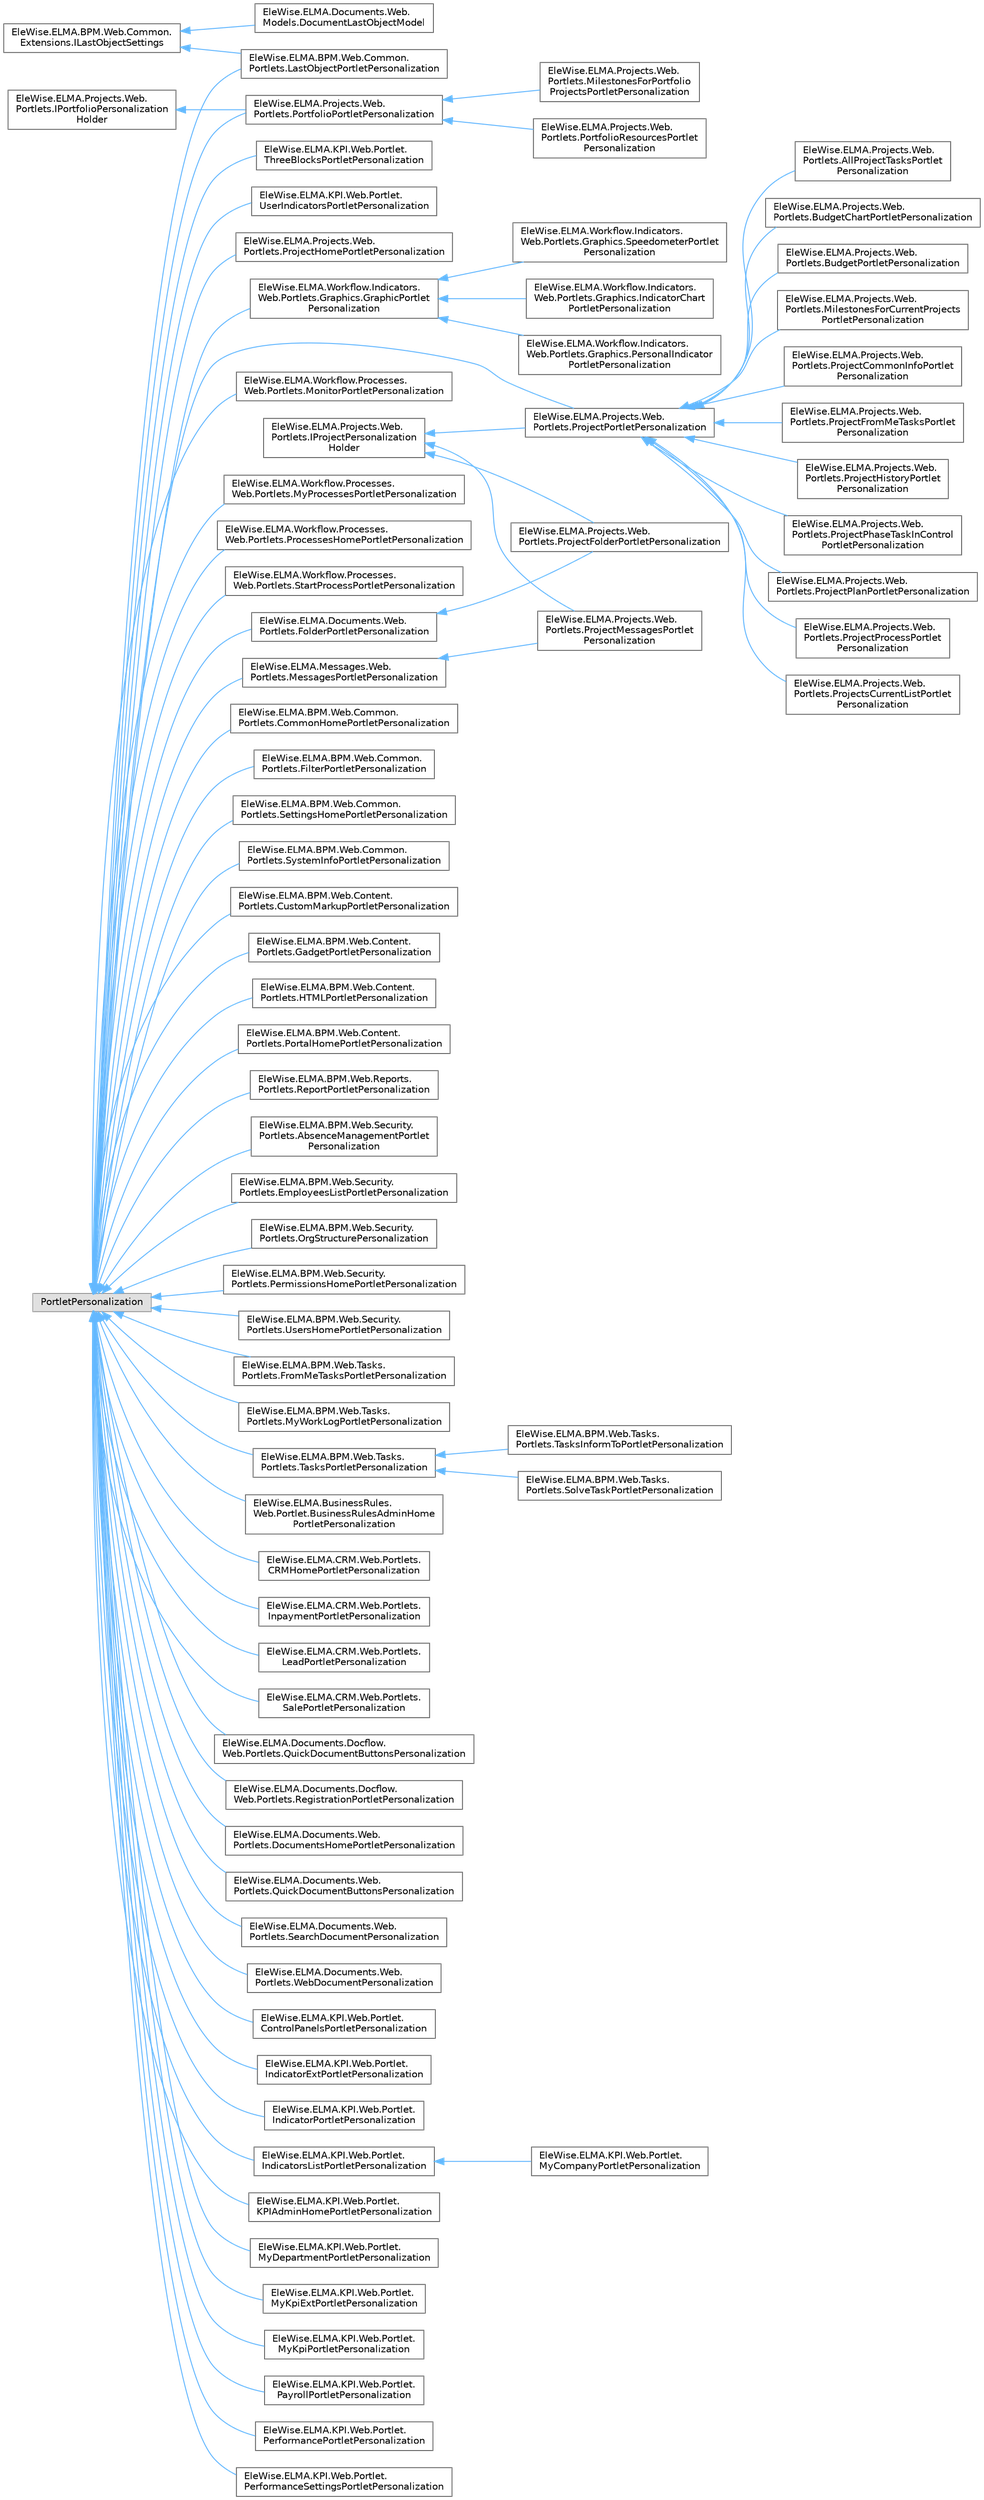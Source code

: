 digraph "Graphical Class Hierarchy"
{
 // LATEX_PDF_SIZE
  bgcolor="transparent";
  edge [fontname=Helvetica,fontsize=10,labelfontname=Helvetica,labelfontsize=10];
  node [fontname=Helvetica,fontsize=10,shape=box,height=0.2,width=0.4];
  rankdir="LR";
  Node0 [id="Node000000",label="EleWise.ELMA.BPM.Web.Common.\lExtensions.ILastObjectSettings",height=0.2,width=0.4,color="grey40", fillcolor="white", style="filled",URL="$interface_ele_wise_1_1_e_l_m_a_1_1_b_p_m_1_1_web_1_1_common_1_1_extensions_1_1_i_last_object_settings.html",tooltip="Настройка для отображения LastObjectInfoViewModel"];
  Node0 -> Node1 [id="edge599_Node000000_Node000001",dir="back",color="steelblue1",style="solid",tooltip=" "];
  Node1 [id="Node000001",label="EleWise.ELMA.BPM.Web.Common.\lPortlets.LastObjectPortletPersonalization",height=0.2,width=0.4,color="grey40", fillcolor="white", style="filled",URL="$class_ele_wise_1_1_e_l_m_a_1_1_b_p_m_1_1_web_1_1_common_1_1_portlets_1_1_last_object_portlet_personalization.html",tooltip=" "];
  Node0 -> Node77 [id="edge600_Node000000_Node000077",dir="back",color="steelblue1",style="solid",tooltip=" "];
  Node77 [id="Node000077",label="EleWise.ELMA.Documents.Web.\lModels.DocumentLastObjectModel",height=0.2,width=0.4,color="grey40", fillcolor="white", style="filled",URL="$class_ele_wise_1_1_e_l_m_a_1_1_documents_1_1_web_1_1_models_1_1_document_last_object_model.html",tooltip="Последняя активность"];
  Node67 [id="Node000067",label="EleWise.ELMA.Projects.Web.\lPortlets.IPortfolioPersonalization\lHolder",height=0.2,width=0.4,color="grey40", fillcolor="white", style="filled",URL="$interface_ele_wise_1_1_e_l_m_a_1_1_projects_1_1_web_1_1_portlets_1_1_i_portfolio_personalization_holder.html",tooltip="Хранилище настроек персонализации портлета портфеля проектов"];
  Node67 -> Node64 [id="edge601_Node000067_Node000064",dir="back",color="steelblue1",style="solid",tooltip=" "];
  Node64 [id="Node000064",label="EleWise.ELMA.Projects.Web.\lPortlets.PortfolioPortletPersonalization",height=0.2,width=0.4,color="grey40", fillcolor="white", style="filled",URL="$class_ele_wise_1_1_e_l_m_a_1_1_projects_1_1_web_1_1_portlets_1_1_portfolio_portlet_personalization.html",tooltip="Класс персонализации портлета портфеля проектов"];
  Node64 -> Node65 [id="edge602_Node000064_Node000065",dir="back",color="steelblue1",style="solid",tooltip=" "];
  Node65 [id="Node000065",label="EleWise.ELMA.Projects.Web.\lPortlets.MilestonesForPortfolio\lProjectsPortletPersonalization",height=0.2,width=0.4,color="grey40", fillcolor="white", style="filled",URL="$class_ele_wise_1_1_e_l_m_a_1_1_projects_1_1_web_1_1_portlets_1_1_milestones_for_portfolio_projects_portlet_personalization.html",tooltip="настройки персонализации портлета контрольных точек портфеля проектов"];
  Node64 -> Node66 [id="edge603_Node000064_Node000066",dir="back",color="steelblue1",style="solid",tooltip=" "];
  Node66 [id="Node000066",label="EleWise.ELMA.Projects.Web.\lPortlets.PortfolioResourcesPortlet\lPersonalization",height=0.2,width=0.4,color="grey40", fillcolor="white", style="filled",URL="$class_ele_wise_1_1_e_l_m_a_1_1_projects_1_1_web_1_1_portlets_1_1_portfolio_resources_portlet_personalization.html",tooltip="настройки персонализации портлета ресурсы портфеля"];
  Node32 [id="Node000032",label="EleWise.ELMA.Projects.Web.\lPortlets.IProjectPersonalization\lHolder",height=0.2,width=0.4,color="grey40", fillcolor="white", style="filled",URL="$interface_ele_wise_1_1_e_l_m_a_1_1_projects_1_1_web_1_1_portlets_1_1_i_project_personalization_holder.html",tooltip=" "];
  Node32 -> Node31 [id="edge604_Node000032_Node000031",dir="back",color="steelblue1",style="solid",tooltip=" "];
  Node31 [id="Node000031",label="EleWise.ELMA.Projects.Web.\lPortlets.ProjectFolderPortletPersonalization",height=0.2,width=0.4,color="grey40", fillcolor="white", style="filled",URL="$class_ele_wise_1_1_e_l_m_a_1_1_projects_1_1_web_1_1_portlets_1_1_project_folder_portlet_personalization.html",tooltip=" "];
  Node32 -> Node33 [id="edge605_Node000032_Node000033",dir="back",color="steelblue1",style="solid",tooltip=" "];
  Node33 [id="Node000033",label="EleWise.ELMA.Projects.Web.\lPortlets.ProjectMessagesPortlet\lPersonalization",height=0.2,width=0.4,color="grey40", fillcolor="white", style="filled",URL="$class_ele_wise_1_1_e_l_m_a_1_1_projects_1_1_web_1_1_portlets_1_1_project_messages_portlet_personalization.html",tooltip=" "];
  Node32 -> Node35 [id="edge606_Node000032_Node000035",dir="back",color="steelblue1",style="solid",tooltip=" "];
  Node35 [id="Node000035",label="EleWise.ELMA.Projects.Web.\lPortlets.ProjectPortletPersonalization",height=0.2,width=0.4,color="grey40", fillcolor="white", style="filled",URL="$class_ele_wise_1_1_e_l_m_a_1_1_projects_1_1_web_1_1_portlets_1_1_project_portlet_personalization.html",tooltip=" "];
  Node35 -> Node36 [id="edge607_Node000035_Node000036",dir="back",color="steelblue1",style="solid",tooltip=" "];
  Node36 [id="Node000036",label="EleWise.ELMA.Projects.Web.\lPortlets.AllProjectTasksPortlet\lPersonalization",height=0.2,width=0.4,color="grey40", fillcolor="white", style="filled",URL="$class_ele_wise_1_1_e_l_m_a_1_1_projects_1_1_web_1_1_portlets_1_1_all_project_tasks_portlet_personalization.html",tooltip=" "];
  Node35 -> Node37 [id="edge608_Node000035_Node000037",dir="back",color="steelblue1",style="solid",tooltip=" "];
  Node37 [id="Node000037",label="EleWise.ELMA.Projects.Web.\lPortlets.BudgetChartPortletPersonalization",height=0.2,width=0.4,color="grey40", fillcolor="white", style="filled",URL="$class_ele_wise_1_1_e_l_m_a_1_1_projects_1_1_web_1_1_portlets_1_1_budget_chart_portlet_personalization.html",tooltip=" "];
  Node35 -> Node38 [id="edge609_Node000035_Node000038",dir="back",color="steelblue1",style="solid",tooltip=" "];
  Node38 [id="Node000038",label="EleWise.ELMA.Projects.Web.\lPortlets.BudgetPortletPersonalization",height=0.2,width=0.4,color="grey40", fillcolor="white", style="filled",URL="$class_ele_wise_1_1_e_l_m_a_1_1_projects_1_1_web_1_1_portlets_1_1_budget_portlet_personalization.html",tooltip=" "];
  Node35 -> Node39 [id="edge610_Node000035_Node000039",dir="back",color="steelblue1",style="solid",tooltip=" "];
  Node39 [id="Node000039",label="EleWise.ELMA.Projects.Web.\lPortlets.MilestonesForCurrentProjects\lPortletPersonalization",height=0.2,width=0.4,color="grey40", fillcolor="white", style="filled",URL="$class_ele_wise_1_1_e_l_m_a_1_1_projects_1_1_web_1_1_portlets_1_1_milestones_for_current_projects_portlet_personalization.html",tooltip=" "];
  Node35 -> Node40 [id="edge611_Node000035_Node000040",dir="back",color="steelblue1",style="solid",tooltip=" "];
  Node40 [id="Node000040",label="EleWise.ELMA.Projects.Web.\lPortlets.ProjectCommonInfoPortlet\lPersonalization",height=0.2,width=0.4,color="grey40", fillcolor="white", style="filled",URL="$class_ele_wise_1_1_e_l_m_a_1_1_projects_1_1_web_1_1_portlets_1_1_project_common_info_portlet_personalization.html",tooltip=" "];
  Node35 -> Node41 [id="edge612_Node000035_Node000041",dir="back",color="steelblue1",style="solid",tooltip=" "];
  Node41 [id="Node000041",label="EleWise.ELMA.Projects.Web.\lPortlets.ProjectFromMeTasksPortlet\lPersonalization",height=0.2,width=0.4,color="grey40", fillcolor="white", style="filled",URL="$class_ele_wise_1_1_e_l_m_a_1_1_projects_1_1_web_1_1_portlets_1_1_project_from_me_tasks_portlet_personalization.html",tooltip=" "];
  Node35 -> Node42 [id="edge613_Node000035_Node000042",dir="back",color="steelblue1",style="solid",tooltip=" "];
  Node42 [id="Node000042",label="EleWise.ELMA.Projects.Web.\lPortlets.ProjectHistoryPortlet\lPersonalization",height=0.2,width=0.4,color="grey40", fillcolor="white", style="filled",URL="$class_ele_wise_1_1_e_l_m_a_1_1_projects_1_1_web_1_1_portlets_1_1_project_history_portlet_personalization.html",tooltip=" "];
  Node35 -> Node43 [id="edge614_Node000035_Node000043",dir="back",color="steelblue1",style="solid",tooltip=" "];
  Node43 [id="Node000043",label="EleWise.ELMA.Projects.Web.\lPortlets.ProjectPhaseTaskInControl\lPortletPersonalization",height=0.2,width=0.4,color="grey40", fillcolor="white", style="filled",URL="$class_ele_wise_1_1_e_l_m_a_1_1_projects_1_1_web_1_1_portlets_1_1_project_phase_task_in_control_portlet_personalization.html",tooltip=" "];
  Node35 -> Node44 [id="edge615_Node000035_Node000044",dir="back",color="steelblue1",style="solid",tooltip=" "];
  Node44 [id="Node000044",label="EleWise.ELMA.Projects.Web.\lPortlets.ProjectPlanPortletPersonalization",height=0.2,width=0.4,color="grey40", fillcolor="white", style="filled",URL="$class_ele_wise_1_1_e_l_m_a_1_1_projects_1_1_web_1_1_portlets_1_1_project_plan_portlet_personalization.html",tooltip=" "];
  Node35 -> Node45 [id="edge616_Node000035_Node000045",dir="back",color="steelblue1",style="solid",tooltip=" "];
  Node45 [id="Node000045",label="EleWise.ELMA.Projects.Web.\lPortlets.ProjectProcessPortlet\lPersonalization",height=0.2,width=0.4,color="grey40", fillcolor="white", style="filled",URL="$class_ele_wise_1_1_e_l_m_a_1_1_projects_1_1_web_1_1_portlets_1_1_project_process_portlet_personalization.html",tooltip=" "];
  Node35 -> Node46 [id="edge617_Node000035_Node000046",dir="back",color="steelblue1",style="solid",tooltip=" "];
  Node46 [id="Node000046",label="EleWise.ELMA.Projects.Web.\lPortlets.ProjectsCurrentListPortlet\lPersonalization",height=0.2,width=0.4,color="grey40", fillcolor="white", style="filled",URL="$class_ele_wise_1_1_e_l_m_a_1_1_projects_1_1_web_1_1_portlets_1_1_projects_current_list_portlet_personalization.html",tooltip=" "];
  Node2 [id="Node000002",label="PortletPersonalization",height=0.2,width=0.4,color="grey60", fillcolor="#E0E0E0", style="filled",tooltip=" "];
  Node2 -> Node3 [id="edge618_Node000002_Node000003",dir="back",color="steelblue1",style="solid",tooltip=" "];
  Node3 [id="Node000003",label="EleWise.ELMA.BPM.Web.Common.\lPortlets.CommonHomePortletPersonalization",height=0.2,width=0.4,color="grey40", fillcolor="white", style="filled",URL="$class_ele_wise_1_1_e_l_m_a_1_1_b_p_m_1_1_web_1_1_common_1_1_portlets_1_1_common_home_portlet_personalization.html",tooltip=" "];
  Node2 -> Node4 [id="edge619_Node000002_Node000004",dir="back",color="steelblue1",style="solid",tooltip=" "];
  Node4 [id="Node000004",label="EleWise.ELMA.BPM.Web.Common.\lPortlets.FilterPortletPersonalization",height=0.2,width=0.4,color="grey40", fillcolor="white", style="filled",URL="$class_ele_wise_1_1_e_l_m_a_1_1_b_p_m_1_1_web_1_1_common_1_1_portlets_1_1_filter_portlet_personalization.html",tooltip=" "];
  Node2 -> Node1 [id="edge620_Node000002_Node000001",dir="back",color="steelblue1",style="solid",tooltip=" "];
  Node2 -> Node5 [id="edge621_Node000002_Node000005",dir="back",color="steelblue1",style="solid",tooltip=" "];
  Node5 [id="Node000005",label="EleWise.ELMA.BPM.Web.Common.\lPortlets.SettingsHomePortletPersonalization",height=0.2,width=0.4,color="grey40", fillcolor="white", style="filled",URL="$class_ele_wise_1_1_e_l_m_a_1_1_b_p_m_1_1_web_1_1_common_1_1_portlets_1_1_settings_home_portlet_personalization.html",tooltip=" "];
  Node2 -> Node6 [id="edge622_Node000002_Node000006",dir="back",color="steelblue1",style="solid",tooltip=" "];
  Node6 [id="Node000006",label="EleWise.ELMA.BPM.Web.Common.\lPortlets.SystemInfoPortletPersonalization",height=0.2,width=0.4,color="grey40", fillcolor="white", style="filled",URL="$class_ele_wise_1_1_e_l_m_a_1_1_b_p_m_1_1_web_1_1_common_1_1_portlets_1_1_system_info_portlet_personalization.html",tooltip=" "];
  Node2 -> Node7 [id="edge623_Node000002_Node000007",dir="back",color="steelblue1",style="solid",tooltip=" "];
  Node7 [id="Node000007",label="EleWise.ELMA.BPM.Web.Content.\lPortlets.CustomMarkupPortletPersonalization",height=0.2,width=0.4,color="grey40", fillcolor="white", style="filled",URL="$class_ele_wise_1_1_e_l_m_a_1_1_b_p_m_1_1_web_1_1_content_1_1_portlets_1_1_custom_markup_portlet_personalization.html",tooltip=" "];
  Node2 -> Node8 [id="edge624_Node000002_Node000008",dir="back",color="steelblue1",style="solid",tooltip=" "];
  Node8 [id="Node000008",label="EleWise.ELMA.BPM.Web.Content.\lPortlets.GadgetPortletPersonalization",height=0.2,width=0.4,color="grey40", fillcolor="white", style="filled",URL="$class_ele_wise_1_1_e_l_m_a_1_1_b_p_m_1_1_web_1_1_content_1_1_portlets_1_1_gadget_portlet_personalization.html",tooltip=" "];
  Node2 -> Node9 [id="edge625_Node000002_Node000009",dir="back",color="steelblue1",style="solid",tooltip=" "];
  Node9 [id="Node000009",label="EleWise.ELMA.BPM.Web.Content.\lPortlets.HTMLPortletPersonalization",height=0.2,width=0.4,color="grey40", fillcolor="white", style="filled",URL="$class_ele_wise_1_1_e_l_m_a_1_1_b_p_m_1_1_web_1_1_content_1_1_portlets_1_1_h_t_m_l_portlet_personalization.html",tooltip=" "];
  Node2 -> Node10 [id="edge626_Node000002_Node000010",dir="back",color="steelblue1",style="solid",tooltip=" "];
  Node10 [id="Node000010",label="EleWise.ELMA.BPM.Web.Content.\lPortlets.PortalHomePortletPersonalization",height=0.2,width=0.4,color="grey40", fillcolor="white", style="filled",URL="$class_ele_wise_1_1_e_l_m_a_1_1_b_p_m_1_1_web_1_1_content_1_1_portlets_1_1_portal_home_portlet_personalization.html",tooltip=" "];
  Node2 -> Node11 [id="edge627_Node000002_Node000011",dir="back",color="steelblue1",style="solid",tooltip=" "];
  Node11 [id="Node000011",label="EleWise.ELMA.BPM.Web.Reports.\lPortlets.ReportPortletPersonalization",height=0.2,width=0.4,color="grey40", fillcolor="white", style="filled",URL="$class_ele_wise_1_1_e_l_m_a_1_1_b_p_m_1_1_web_1_1_reports_1_1_portlets_1_1_report_portlet_personalization.html",tooltip=" "];
  Node2 -> Node12 [id="edge628_Node000002_Node000012",dir="back",color="steelblue1",style="solid",tooltip=" "];
  Node12 [id="Node000012",label="EleWise.ELMA.BPM.Web.Security.\lPortlets.AbsenceManagementPortlet\lPersonalization",height=0.2,width=0.4,color="grey40", fillcolor="white", style="filled",URL="$class_ele_wise_1_1_e_l_m_a_1_1_b_p_m_1_1_web_1_1_security_1_1_portlets_1_1_absence_management_portlet_personalization.html",tooltip=" "];
  Node2 -> Node13 [id="edge629_Node000002_Node000013",dir="back",color="steelblue1",style="solid",tooltip=" "];
  Node13 [id="Node000013",label="EleWise.ELMA.BPM.Web.Security.\lPortlets.EmployeesListPortletPersonalization",height=0.2,width=0.4,color="grey40", fillcolor="white", style="filled",URL="$class_ele_wise_1_1_e_l_m_a_1_1_b_p_m_1_1_web_1_1_security_1_1_portlets_1_1_employees_list_portlet_personalization.html",tooltip=" "];
  Node2 -> Node14 [id="edge630_Node000002_Node000014",dir="back",color="steelblue1",style="solid",tooltip=" "];
  Node14 [id="Node000014",label="EleWise.ELMA.BPM.Web.Security.\lPortlets.OrgStructurePersonalization",height=0.2,width=0.4,color="grey40", fillcolor="white", style="filled",URL="$class_ele_wise_1_1_e_l_m_a_1_1_b_p_m_1_1_web_1_1_security_1_1_portlets_1_1_org_structure_personalization.html",tooltip=" "];
  Node2 -> Node15 [id="edge631_Node000002_Node000015",dir="back",color="steelblue1",style="solid",tooltip=" "];
  Node15 [id="Node000015",label="EleWise.ELMA.BPM.Web.Security.\lPortlets.PermissionsHomePortletPersonalization",height=0.2,width=0.4,color="grey40", fillcolor="white", style="filled",URL="$class_ele_wise_1_1_e_l_m_a_1_1_b_p_m_1_1_web_1_1_security_1_1_portlets_1_1_permissions_home_portlet_personalization.html",tooltip=" "];
  Node2 -> Node16 [id="edge632_Node000002_Node000016",dir="back",color="steelblue1",style="solid",tooltip=" "];
  Node16 [id="Node000016",label="EleWise.ELMA.BPM.Web.Security.\lPortlets.UsersHomePortletPersonalization",height=0.2,width=0.4,color="grey40", fillcolor="white", style="filled",URL="$class_ele_wise_1_1_e_l_m_a_1_1_b_p_m_1_1_web_1_1_security_1_1_portlets_1_1_users_home_portlet_personalization.html",tooltip=" "];
  Node2 -> Node17 [id="edge633_Node000002_Node000017",dir="back",color="steelblue1",style="solid",tooltip=" "];
  Node17 [id="Node000017",label="EleWise.ELMA.BPM.Web.Tasks.\lPortlets.FromMeTasksPortletPersonalization",height=0.2,width=0.4,color="grey40", fillcolor="white", style="filled",URL="$class_ele_wise_1_1_e_l_m_a_1_1_b_p_m_1_1_web_1_1_tasks_1_1_portlets_1_1_from_me_tasks_portlet_personalization.html",tooltip=" "];
  Node2 -> Node18 [id="edge634_Node000002_Node000018",dir="back",color="steelblue1",style="solid",tooltip=" "];
  Node18 [id="Node000018",label="EleWise.ELMA.BPM.Web.Tasks.\lPortlets.MyWorkLogPortletPersonalization",height=0.2,width=0.4,color="grey40", fillcolor="white", style="filled",URL="$class_ele_wise_1_1_e_l_m_a_1_1_b_p_m_1_1_web_1_1_tasks_1_1_portlets_1_1_my_work_log_portlet_personalization.html",tooltip=" "];
  Node2 -> Node19 [id="edge635_Node000002_Node000019",dir="back",color="steelblue1",style="solid",tooltip=" "];
  Node19 [id="Node000019",label="EleWise.ELMA.BPM.Web.Tasks.\lPortlets.TasksPortletPersonalization",height=0.2,width=0.4,color="grey40", fillcolor="white", style="filled",URL="$class_ele_wise_1_1_e_l_m_a_1_1_b_p_m_1_1_web_1_1_tasks_1_1_portlets_1_1_tasks_portlet_personalization.html",tooltip=" "];
  Node19 -> Node20 [id="edge636_Node000019_Node000020",dir="back",color="steelblue1",style="solid",tooltip=" "];
  Node20 [id="Node000020",label="EleWise.ELMA.BPM.Web.Tasks.\lPortlets.SolveTaskPortletPersonalization",height=0.2,width=0.4,color="grey40", fillcolor="white", style="filled",URL="$class_ele_wise_1_1_e_l_m_a_1_1_b_p_m_1_1_web_1_1_tasks_1_1_portlets_1_1_solve_task_portlet_personalization.html",tooltip=" "];
  Node19 -> Node21 [id="edge637_Node000019_Node000021",dir="back",color="steelblue1",style="solid",tooltip=" "];
  Node21 [id="Node000021",label="EleWise.ELMA.BPM.Web.Tasks.\lPortlets.TasksInformToPortletPersonalization",height=0.2,width=0.4,color="grey40", fillcolor="white", style="filled",URL="$class_ele_wise_1_1_e_l_m_a_1_1_b_p_m_1_1_web_1_1_tasks_1_1_portlets_1_1_tasks_inform_to_portlet_personalization.html",tooltip=" "];
  Node2 -> Node22 [id="edge638_Node000002_Node000022",dir="back",color="steelblue1",style="solid",tooltip=" "];
  Node22 [id="Node000022",label="EleWise.ELMA.BusinessRules.\lWeb.Portlet.BusinessRulesAdminHome\lPortletPersonalization",height=0.2,width=0.4,color="grey40", fillcolor="white", style="filled",URL="$class_ele_wise_1_1_e_l_m_a_1_1_business_rules_1_1_web_1_1_portlet_1_1_business_rules_admin_home_portlet_personalization.html",tooltip=" "];
  Node2 -> Node23 [id="edge639_Node000002_Node000023",dir="back",color="steelblue1",style="solid",tooltip=" "];
  Node23 [id="Node000023",label="EleWise.ELMA.CRM.Web.Portlets.\lCRMHomePortletPersonalization",height=0.2,width=0.4,color="grey40", fillcolor="white", style="filled",URL="$class_ele_wise_1_1_e_l_m_a_1_1_c_r_m_1_1_web_1_1_portlets_1_1_c_r_m_home_portlet_personalization.html",tooltip=" "];
  Node2 -> Node24 [id="edge640_Node000002_Node000024",dir="back",color="steelblue1",style="solid",tooltip=" "];
  Node24 [id="Node000024",label="EleWise.ELMA.CRM.Web.Portlets.\lInpaymentPortletPersonalization",height=0.2,width=0.4,color="grey40", fillcolor="white", style="filled",URL="$class_ele_wise_1_1_e_l_m_a_1_1_c_r_m_1_1_web_1_1_portlets_1_1_inpayment_portlet_personalization.html",tooltip=" "];
  Node2 -> Node25 [id="edge641_Node000002_Node000025",dir="back",color="steelblue1",style="solid",tooltip=" "];
  Node25 [id="Node000025",label="EleWise.ELMA.CRM.Web.Portlets.\lLeadPortletPersonalization",height=0.2,width=0.4,color="grey40", fillcolor="white", style="filled",URL="$class_ele_wise_1_1_e_l_m_a_1_1_c_r_m_1_1_web_1_1_portlets_1_1_lead_portlet_personalization.html",tooltip=" "];
  Node2 -> Node26 [id="edge642_Node000002_Node000026",dir="back",color="steelblue1",style="solid",tooltip=" "];
  Node26 [id="Node000026",label="EleWise.ELMA.CRM.Web.Portlets.\lSalePortletPersonalization",height=0.2,width=0.4,color="grey40", fillcolor="white", style="filled",URL="$class_ele_wise_1_1_e_l_m_a_1_1_c_r_m_1_1_web_1_1_portlets_1_1_sale_portlet_personalization.html",tooltip=" "];
  Node2 -> Node27 [id="edge643_Node000002_Node000027",dir="back",color="steelblue1",style="solid",tooltip=" "];
  Node27 [id="Node000027",label="EleWise.ELMA.Documents.Docflow.\lWeb.Portlets.QuickDocumentButtonsPersonalization",height=0.2,width=0.4,color="grey40", fillcolor="white", style="filled",URL="$class_ele_wise_1_1_e_l_m_a_1_1_documents_1_1_docflow_1_1_web_1_1_portlets_1_1_quick_document_buttons_personalization.html",tooltip=" "];
  Node2 -> Node28 [id="edge644_Node000002_Node000028",dir="back",color="steelblue1",style="solid",tooltip=" "];
  Node28 [id="Node000028",label="EleWise.ELMA.Documents.Docflow.\lWeb.Portlets.RegistrationPortletPersonalization",height=0.2,width=0.4,color="grey40", fillcolor="white", style="filled",URL="$class_ele_wise_1_1_e_l_m_a_1_1_documents_1_1_docflow_1_1_web_1_1_portlets_1_1_registration_portlet_personalization.html",tooltip=" "];
  Node2 -> Node29 [id="edge645_Node000002_Node000029",dir="back",color="steelblue1",style="solid",tooltip=" "];
  Node29 [id="Node000029",label="EleWise.ELMA.Documents.Web.\lPortlets.DocumentsHomePortletPersonalization",height=0.2,width=0.4,color="grey40", fillcolor="white", style="filled",URL="$class_ele_wise_1_1_e_l_m_a_1_1_documents_1_1_web_1_1_portlets_1_1_documents_home_portlet_personalization.html",tooltip=" "];
  Node2 -> Node30 [id="edge646_Node000002_Node000030",dir="back",color="steelblue1",style="solid",tooltip=" "];
  Node30 [id="Node000030",label="EleWise.ELMA.Documents.Web.\lPortlets.FolderPortletPersonalization",height=0.2,width=0.4,color="grey40", fillcolor="white", style="filled",URL="$class_ele_wise_1_1_e_l_m_a_1_1_documents_1_1_web_1_1_portlets_1_1_folder_portlet_personalization.html",tooltip=" "];
  Node30 -> Node31 [id="edge647_Node000030_Node000031",dir="back",color="steelblue1",style="solid",tooltip=" "];
  Node2 -> Node47 [id="edge648_Node000002_Node000047",dir="back",color="steelblue1",style="solid",tooltip=" "];
  Node47 [id="Node000047",label="EleWise.ELMA.Documents.Web.\lPortlets.QuickDocumentButtonsPersonalization",height=0.2,width=0.4,color="grey40", fillcolor="white", style="filled",URL="$class_ele_wise_1_1_e_l_m_a_1_1_documents_1_1_web_1_1_portlets_1_1_quick_document_buttons_personalization.html",tooltip=" "];
  Node2 -> Node48 [id="edge649_Node000002_Node000048",dir="back",color="steelblue1",style="solid",tooltip=" "];
  Node48 [id="Node000048",label="EleWise.ELMA.Documents.Web.\lPortlets.SearchDocumentPersonalization",height=0.2,width=0.4,color="grey40", fillcolor="white", style="filled",URL="$class_ele_wise_1_1_e_l_m_a_1_1_documents_1_1_web_1_1_portlets_1_1_search_document_personalization.html",tooltip=" "];
  Node2 -> Node49 [id="edge650_Node000002_Node000049",dir="back",color="steelblue1",style="solid",tooltip=" "];
  Node49 [id="Node000049",label="EleWise.ELMA.Documents.Web.\lPortlets.WebDocumentPersonalization",height=0.2,width=0.4,color="grey40", fillcolor="white", style="filled",URL="$class_ele_wise_1_1_e_l_m_a_1_1_documents_1_1_web_1_1_portlets_1_1_web_document_personalization.html",tooltip=" "];
  Node2 -> Node50 [id="edge651_Node000002_Node000050",dir="back",color="steelblue1",style="solid",tooltip=" "];
  Node50 [id="Node000050",label="EleWise.ELMA.KPI.Web.Portlet.\lControlPanelsPortletPersonalization",height=0.2,width=0.4,color="grey40", fillcolor="white", style="filled",URL="$class_ele_wise_1_1_e_l_m_a_1_1_k_p_i_1_1_web_1_1_portlet_1_1_control_panels_portlet_personalization.html",tooltip=" "];
  Node2 -> Node51 [id="edge652_Node000002_Node000051",dir="back",color="steelblue1",style="solid",tooltip=" "];
  Node51 [id="Node000051",label="EleWise.ELMA.KPI.Web.Portlet.\lIndicatorExtPortletPersonalization",height=0.2,width=0.4,color="grey40", fillcolor="white", style="filled",URL="$class_ele_wise_1_1_e_l_m_a_1_1_k_p_i_1_1_web_1_1_portlet_1_1_indicator_ext_portlet_personalization.html",tooltip=" "];
  Node2 -> Node52 [id="edge653_Node000002_Node000052",dir="back",color="steelblue1",style="solid",tooltip=" "];
  Node52 [id="Node000052",label="EleWise.ELMA.KPI.Web.Portlet.\lIndicatorPortletPersonalization",height=0.2,width=0.4,color="grey40", fillcolor="white", style="filled",URL="$class_ele_wise_1_1_e_l_m_a_1_1_k_p_i_1_1_web_1_1_portlet_1_1_indicator_portlet_personalization.html",tooltip=" "];
  Node2 -> Node53 [id="edge654_Node000002_Node000053",dir="back",color="steelblue1",style="solid",tooltip=" "];
  Node53 [id="Node000053",label="EleWise.ELMA.KPI.Web.Portlet.\lIndicatorsListPortletPersonalization",height=0.2,width=0.4,color="grey40", fillcolor="white", style="filled",URL="$class_ele_wise_1_1_e_l_m_a_1_1_k_p_i_1_1_web_1_1_portlet_1_1_indicators_list_portlet_personalization.html",tooltip=" "];
  Node53 -> Node54 [id="edge655_Node000053_Node000054",dir="back",color="steelblue1",style="solid",tooltip=" "];
  Node54 [id="Node000054",label="EleWise.ELMA.KPI.Web.Portlet.\lMyCompanyPortletPersonalization",height=0.2,width=0.4,color="grey40", fillcolor="white", style="filled",URL="$class_ele_wise_1_1_e_l_m_a_1_1_k_p_i_1_1_web_1_1_portlet_1_1_my_company_portlet_personalization.html",tooltip=" "];
  Node2 -> Node55 [id="edge656_Node000002_Node000055",dir="back",color="steelblue1",style="solid",tooltip=" "];
  Node55 [id="Node000055",label="EleWise.ELMA.KPI.Web.Portlet.\lKPIAdminHomePortletPersonalization",height=0.2,width=0.4,color="grey40", fillcolor="white", style="filled",URL="$class_ele_wise_1_1_e_l_m_a_1_1_k_p_i_1_1_web_1_1_portlet_1_1_k_p_i_admin_home_portlet_personalization.html",tooltip=" "];
  Node2 -> Node56 [id="edge657_Node000002_Node000056",dir="back",color="steelblue1",style="solid",tooltip=" "];
  Node56 [id="Node000056",label="EleWise.ELMA.KPI.Web.Portlet.\lMyDepartmentPortletPersonalization",height=0.2,width=0.4,color="grey40", fillcolor="white", style="filled",URL="$class_ele_wise_1_1_e_l_m_a_1_1_k_p_i_1_1_web_1_1_portlet_1_1_my_department_portlet_personalization.html",tooltip=" "];
  Node2 -> Node57 [id="edge658_Node000002_Node000057",dir="back",color="steelblue1",style="solid",tooltip=" "];
  Node57 [id="Node000057",label="EleWise.ELMA.KPI.Web.Portlet.\lMyKpiExtPortletPersonalization",height=0.2,width=0.4,color="grey40", fillcolor="white", style="filled",URL="$class_ele_wise_1_1_e_l_m_a_1_1_k_p_i_1_1_web_1_1_portlet_1_1_my_kpi_ext_portlet_personalization.html",tooltip=" "];
  Node2 -> Node58 [id="edge659_Node000002_Node000058",dir="back",color="steelblue1",style="solid",tooltip=" "];
  Node58 [id="Node000058",label="EleWise.ELMA.KPI.Web.Portlet.\lMyKpiPortletPersonalization",height=0.2,width=0.4,color="grey40", fillcolor="white", style="filled",URL="$class_ele_wise_1_1_e_l_m_a_1_1_k_p_i_1_1_web_1_1_portlet_1_1_my_kpi_portlet_personalization.html",tooltip=" "];
  Node2 -> Node59 [id="edge660_Node000002_Node000059",dir="back",color="steelblue1",style="solid",tooltip=" "];
  Node59 [id="Node000059",label="EleWise.ELMA.KPI.Web.Portlet.\lPayrollPortletPersonalization",height=0.2,width=0.4,color="grey40", fillcolor="white", style="filled",URL="$class_ele_wise_1_1_e_l_m_a_1_1_k_p_i_1_1_web_1_1_portlet_1_1_payroll_portlet_personalization.html",tooltip=" "];
  Node2 -> Node60 [id="edge661_Node000002_Node000060",dir="back",color="steelblue1",style="solid",tooltip=" "];
  Node60 [id="Node000060",label="EleWise.ELMA.KPI.Web.Portlet.\lPerformancePortletPersonalization",height=0.2,width=0.4,color="grey40", fillcolor="white", style="filled",URL="$class_ele_wise_1_1_e_l_m_a_1_1_k_p_i_1_1_web_1_1_portlet_1_1_performance_portlet_personalization.html",tooltip=" "];
  Node2 -> Node61 [id="edge662_Node000002_Node000061",dir="back",color="steelblue1",style="solid",tooltip=" "];
  Node61 [id="Node000061",label="EleWise.ELMA.KPI.Web.Portlet.\lPerformanceSettingsPortletPersonalization",height=0.2,width=0.4,color="grey40", fillcolor="white", style="filled",URL="$class_ele_wise_1_1_e_l_m_a_1_1_k_p_i_1_1_web_1_1_portlet_1_1_performance_settings_portlet_personalization.html",tooltip=" "];
  Node2 -> Node62 [id="edge663_Node000002_Node000062",dir="back",color="steelblue1",style="solid",tooltip=" "];
  Node62 [id="Node000062",label="EleWise.ELMA.KPI.Web.Portlet.\lThreeBlocksPortletPersonalization",height=0.2,width=0.4,color="grey40", fillcolor="white", style="filled",URL="$class_ele_wise_1_1_e_l_m_a_1_1_k_p_i_1_1_web_1_1_portlet_1_1_three_blocks_portlet_personalization.html",tooltip=" "];
  Node2 -> Node63 [id="edge664_Node000002_Node000063",dir="back",color="steelblue1",style="solid",tooltip=" "];
  Node63 [id="Node000063",label="EleWise.ELMA.KPI.Web.Portlet.\lUserIndicatorsPortletPersonalization",height=0.2,width=0.4,color="grey40", fillcolor="white", style="filled",URL="$class_ele_wise_1_1_e_l_m_a_1_1_k_p_i_1_1_web_1_1_portlet_1_1_user_indicators_portlet_personalization.html",tooltip=" "];
  Node2 -> Node34 [id="edge665_Node000002_Node000034",dir="back",color="steelblue1",style="solid",tooltip=" "];
  Node34 [id="Node000034",label="EleWise.ELMA.Messages.Web.\lPortlets.MessagesPortletPersonalization",height=0.2,width=0.4,color="grey40", fillcolor="white", style="filled",URL="$class_ele_wise_1_1_e_l_m_a_1_1_messages_1_1_web_1_1_portlets_1_1_messages_portlet_personalization.html",tooltip=" "];
  Node34 -> Node33 [id="edge666_Node000034_Node000033",dir="back",color="steelblue1",style="solid",tooltip=" "];
  Node2 -> Node64 [id="edge667_Node000002_Node000064",dir="back",color="steelblue1",style="solid",tooltip=" "];
  Node2 -> Node68 [id="edge668_Node000002_Node000068",dir="back",color="steelblue1",style="solid",tooltip=" "];
  Node68 [id="Node000068",label="EleWise.ELMA.Projects.Web.\lPortlets.ProjectHomePortletPersonalization",height=0.2,width=0.4,color="grey40", fillcolor="white", style="filled",URL="$class_ele_wise_1_1_e_l_m_a_1_1_projects_1_1_web_1_1_portlets_1_1_project_home_portlet_personalization.html",tooltip=" "];
  Node2 -> Node35 [id="edge669_Node000002_Node000035",dir="back",color="steelblue1",style="solid",tooltip=" "];
  Node2 -> Node69 [id="edge670_Node000002_Node000069",dir="back",color="steelblue1",style="solid",tooltip=" "];
  Node69 [id="Node000069",label="EleWise.ELMA.Workflow.Indicators.\lWeb.Portlets.Graphics.GraphicPortlet\lPersonalization",height=0.2,width=0.4,color="grey40", fillcolor="white", style="filled",URL="$class_ele_wise_1_1_e_l_m_a_1_1_workflow_1_1_indicators_1_1_web_1_1_portlets_1_1_graphics_1_1_graphic_portlet_personalization.html",tooltip="Настройки портлета"];
  Node69 -> Node70 [id="edge671_Node000069_Node000070",dir="back",color="steelblue1",style="solid",tooltip=" "];
  Node70 [id="Node000070",label="EleWise.ELMA.Workflow.Indicators.\lWeb.Portlets.Graphics.IndicatorChart\lPortletPersonalization",height=0.2,width=0.4,color="grey40", fillcolor="white", style="filled",URL="$class_ele_wise_1_1_e_l_m_a_1_1_workflow_1_1_indicators_1_1_web_1_1_portlets_1_1_graphics_1_1_ind34ff4ac1e62d8291605e55408c15e8f8.html",tooltip="Настройки портлета"];
  Node69 -> Node71 [id="edge672_Node000069_Node000071",dir="back",color="steelblue1",style="solid",tooltip=" "];
  Node71 [id="Node000071",label="EleWise.ELMA.Workflow.Indicators.\lWeb.Portlets.Graphics.PersonalIndicator\lPortletPersonalization",height=0.2,width=0.4,color="grey40", fillcolor="white", style="filled",URL="$class_ele_wise_1_1_e_l_m_a_1_1_workflow_1_1_indicators_1_1_web_1_1_portlets_1_1_graphics_1_1_per29e28d8e90924c3a816fb3b20b71c2b5.html",tooltip="Настройки портлета"];
  Node69 -> Node72 [id="edge673_Node000069_Node000072",dir="back",color="steelblue1",style="solid",tooltip=" "];
  Node72 [id="Node000072",label="EleWise.ELMA.Workflow.Indicators.\lWeb.Portlets.Graphics.SpeedometerPortlet\lPersonalization",height=0.2,width=0.4,color="grey40", fillcolor="white", style="filled",URL="$class_ele_wise_1_1_e_l_m_a_1_1_workflow_1_1_indicators_1_1_web_1_1_portlets_1_1_graphics_1_1_spe319a5ce02b619b31b750cde1edffca8c.html",tooltip="Настройки портлета \"График значений показателя процесса\"."];
  Node2 -> Node73 [id="edge674_Node000002_Node000073",dir="back",color="steelblue1",style="solid",tooltip=" "];
  Node73 [id="Node000073",label="EleWise.ELMA.Workflow.Processes.\lWeb.Portlets.MonitorPortletPersonalization",height=0.2,width=0.4,color="grey40", fillcolor="white", style="filled",URL="$class_ele_wise_1_1_e_l_m_a_1_1_workflow_1_1_processes_1_1_web_1_1_portlets_1_1_monitor_portlet_personalization.html",tooltip=" "];
  Node2 -> Node74 [id="edge675_Node000002_Node000074",dir="back",color="steelblue1",style="solid",tooltip=" "];
  Node74 [id="Node000074",label="EleWise.ELMA.Workflow.Processes.\lWeb.Portlets.MyProcessesPortletPersonalization",height=0.2,width=0.4,color="grey40", fillcolor="white", style="filled",URL="$class_ele_wise_1_1_e_l_m_a_1_1_workflow_1_1_processes_1_1_web_1_1_portlets_1_1_my_processes_portlet_personalization.html",tooltip="Настройки портлета \"Мои процессы\"."];
  Node2 -> Node75 [id="edge676_Node000002_Node000075",dir="back",color="steelblue1",style="solid",tooltip=" "];
  Node75 [id="Node000075",label="EleWise.ELMA.Workflow.Processes.\lWeb.Portlets.ProcessesHomePortletPersonalization",height=0.2,width=0.4,color="grey40", fillcolor="white", style="filled",URL="$class_ele_wise_1_1_e_l_m_a_1_1_workflow_1_1_processes_1_1_web_1_1_portlets_1_1_processes_home_portlet_personalization.html",tooltip=" "];
  Node2 -> Node76 [id="edge677_Node000002_Node000076",dir="back",color="steelblue1",style="solid",tooltip=" "];
  Node76 [id="Node000076",label="EleWise.ELMA.Workflow.Processes.\lWeb.Portlets.StartProcessPortletPersonalization",height=0.2,width=0.4,color="grey40", fillcolor="white", style="filled",URL="$class_ele_wise_1_1_e_l_m_a_1_1_workflow_1_1_processes_1_1_web_1_1_portlets_1_1_start_process_portlet_personalization.html",tooltip="Настройки портлета \"Запуск процесса\"."];
}
